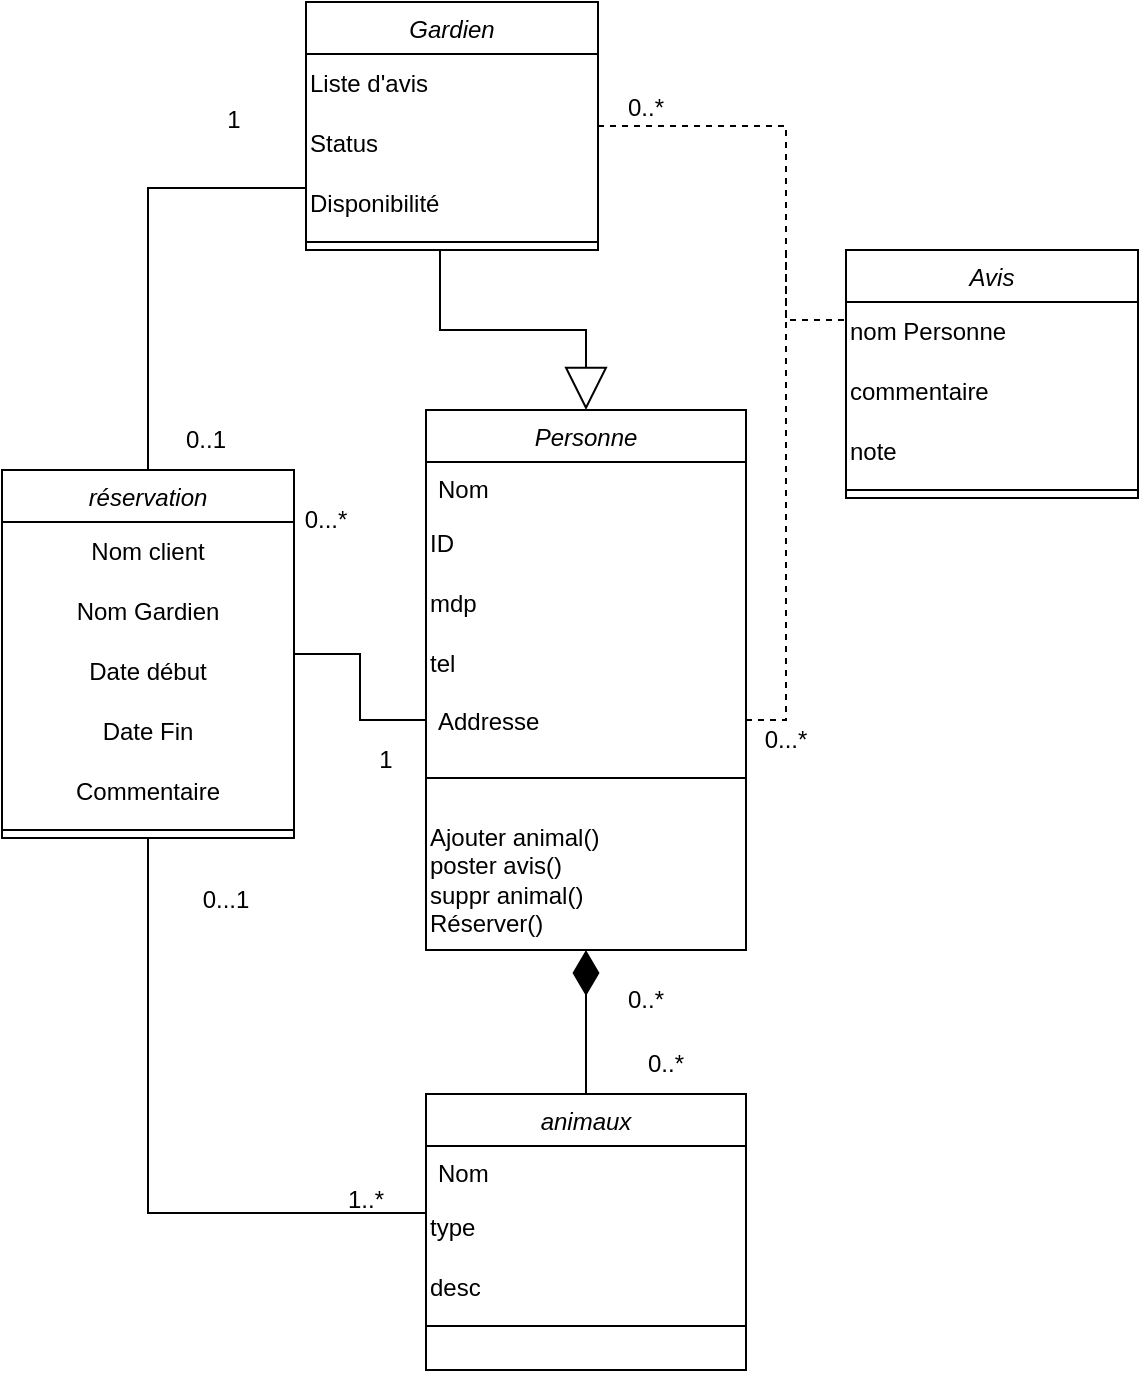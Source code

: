 <mxfile version="15.4.0" type="device"><diagram id="C5RBs43oDa-KdzZeNtuy" name="Page-1"><mxGraphModel dx="1221" dy="1883" grid="1" gridSize="10" guides="1" tooltips="1" connect="1" arrows="1" fold="1" page="1" pageScale="1" pageWidth="827" pageHeight="1169" math="0" shadow="0"><root><mxCell id="WIyWlLk6GJQsqaUBKTNV-0"/><mxCell id="WIyWlLk6GJQsqaUBKTNV-1" parent="WIyWlLk6GJQsqaUBKTNV-0"/><mxCell id="raqT8pEeNB6vbm6gm3-j-20" style="edgeStyle=orthogonalEdgeStyle;rounded=0;orthogonalLoop=1;jettySize=auto;html=1;exitX=0;exitY=0.5;exitDx=0;exitDy=0;entryX=1;entryY=0.5;entryDx=0;entryDy=0;startArrow=none;startFill=0;endArrow=none;endFill=0;endSize=6;" edge="1" parent="WIyWlLk6GJQsqaUBKTNV-1" source="zkfFHV4jXpPFQw0GAbJ--2" target="raqT8pEeNB6vbm6gm3-j-16"><mxGeometry relative="1" as="geometry"/></mxCell><mxCell id="zkfFHV4jXpPFQw0GAbJ--0" value="Personne" style="swimlane;fontStyle=2;align=center;verticalAlign=top;childLayout=stackLayout;horizontal=1;startSize=26;horizontalStack=0;resizeParent=1;resizeLast=0;collapsible=1;marginBottom=0;rounded=0;shadow=0;strokeWidth=1;" parent="WIyWlLk6GJQsqaUBKTNV-1" vertex="1"><mxGeometry x="240" y="70" width="160" height="270" as="geometry"><mxRectangle x="230" y="140" width="160" height="26" as="alternateBounds"/></mxGeometry></mxCell><mxCell id="zkfFHV4jXpPFQw0GAbJ--1" value="Nom" style="text;align=left;verticalAlign=top;spacingLeft=4;spacingRight=4;overflow=hidden;rotatable=0;points=[[0,0.5],[1,0.5]];portConstraint=eastwest;" parent="zkfFHV4jXpPFQw0GAbJ--0" vertex="1"><mxGeometry y="26" width="160" height="26" as="geometry"/></mxCell><mxCell id="raqT8pEeNB6vbm6gm3-j-34" value="ID" style="text;html=1;strokeColor=none;fillColor=none;align=left;verticalAlign=middle;whiteSpace=wrap;rounded=0;" vertex="1" parent="zkfFHV4jXpPFQw0GAbJ--0"><mxGeometry y="52" width="160" height="30" as="geometry"/></mxCell><mxCell id="raqT8pEeNB6vbm6gm3-j-35" value="mdp" style="text;html=1;strokeColor=none;fillColor=none;align=left;verticalAlign=middle;whiteSpace=wrap;rounded=0;" vertex="1" parent="zkfFHV4jXpPFQw0GAbJ--0"><mxGeometry y="82" width="160" height="30" as="geometry"/></mxCell><mxCell id="raqT8pEeNB6vbm6gm3-j-36" value="tel" style="text;html=1;strokeColor=none;fillColor=none;align=left;verticalAlign=middle;whiteSpace=wrap;rounded=0;" vertex="1" parent="zkfFHV4jXpPFQw0GAbJ--0"><mxGeometry y="112" width="160" height="30" as="geometry"/></mxCell><mxCell id="zkfFHV4jXpPFQw0GAbJ--2" value="Addresse" style="text;align=left;verticalAlign=top;spacingLeft=4;spacingRight=4;overflow=hidden;rotatable=0;points=[[0,0.5],[1,0.5]];portConstraint=eastwest;rounded=0;shadow=0;html=0;" parent="zkfFHV4jXpPFQw0GAbJ--0" vertex="1"><mxGeometry y="142" width="160" height="26" as="geometry"/></mxCell><mxCell id="zkfFHV4jXpPFQw0GAbJ--4" value="" style="line;html=1;strokeWidth=1;align=left;verticalAlign=middle;spacingTop=-1;spacingLeft=3;spacingRight=3;rotatable=0;labelPosition=right;points=[];portConstraint=eastwest;" parent="zkfFHV4jXpPFQw0GAbJ--0" vertex="1"><mxGeometry y="168" width="160" height="32" as="geometry"/></mxCell><mxCell id="raqT8pEeNB6vbm6gm3-j-41" value="Ajouter animal()&lt;br&gt;poster avis()&lt;br&gt;suppr animal()&lt;br&gt;Réserver()" style="text;html=1;strokeColor=none;fillColor=none;align=left;verticalAlign=middle;whiteSpace=wrap;rounded=0;" vertex="1" parent="zkfFHV4jXpPFQw0GAbJ--0"><mxGeometry y="200" width="160" height="70" as="geometry"/></mxCell><mxCell id="raqT8pEeNB6vbm6gm3-j-7" style="edgeStyle=orthogonalEdgeStyle;rounded=0;orthogonalLoop=1;jettySize=auto;html=1;exitX=0.5;exitY=0;exitDx=0;exitDy=0;entryX=0.5;entryY=1;entryDx=0;entryDy=0;endArrow=diamondThin;endFill=1;endSize=20;" edge="1" parent="WIyWlLk6GJQsqaUBKTNV-1" source="raqT8pEeNB6vbm6gm3-j-0" target="zkfFHV4jXpPFQw0GAbJ--0"><mxGeometry relative="1" as="geometry"/></mxCell><mxCell id="raqT8pEeNB6vbm6gm3-j-21" style="edgeStyle=orthogonalEdgeStyle;rounded=0;orthogonalLoop=1;jettySize=auto;html=1;exitX=0;exitY=0.25;exitDx=0;exitDy=0;entryX=0.5;entryY=1;entryDx=0;entryDy=0;startArrow=none;startFill=0;endArrow=none;endFill=0;endSize=6;" edge="1" parent="WIyWlLk6GJQsqaUBKTNV-1" source="raqT8pEeNB6vbm6gm3-j-5" target="raqT8pEeNB6vbm6gm3-j-16"><mxGeometry relative="1" as="geometry"/></mxCell><mxCell id="raqT8pEeNB6vbm6gm3-j-0" value="animaux" style="swimlane;fontStyle=2;align=center;verticalAlign=top;childLayout=stackLayout;horizontal=1;startSize=26;horizontalStack=0;resizeParent=1;resizeLast=0;collapsible=1;marginBottom=0;rounded=0;shadow=0;strokeWidth=1;" vertex="1" parent="WIyWlLk6GJQsqaUBKTNV-1"><mxGeometry x="240" y="412" width="160" height="138" as="geometry"><mxRectangle x="230" y="140" width="160" height="26" as="alternateBounds"/></mxGeometry></mxCell><mxCell id="raqT8pEeNB6vbm6gm3-j-1" value="Nom" style="text;align=left;verticalAlign=top;spacingLeft=4;spacingRight=4;overflow=hidden;rotatable=0;points=[[0,0.5],[1,0.5]];portConstraint=eastwest;" vertex="1" parent="raqT8pEeNB6vbm6gm3-j-0"><mxGeometry y="26" width="160" height="26" as="geometry"/></mxCell><mxCell id="raqT8pEeNB6vbm6gm3-j-5" value="&lt;div&gt;&lt;span&gt;type&lt;/span&gt;&lt;/div&gt;" style="text;html=1;strokeColor=none;fillColor=none;align=left;verticalAlign=middle;whiteSpace=wrap;rounded=0;" vertex="1" parent="raqT8pEeNB6vbm6gm3-j-0"><mxGeometry y="52" width="160" height="30" as="geometry"/></mxCell><mxCell id="raqT8pEeNB6vbm6gm3-j-6" value="desc" style="text;html=1;strokeColor=none;fillColor=none;align=left;verticalAlign=middle;whiteSpace=wrap;rounded=0;" vertex="1" parent="raqT8pEeNB6vbm6gm3-j-0"><mxGeometry y="82" width="160" height="30" as="geometry"/></mxCell><mxCell id="raqT8pEeNB6vbm6gm3-j-3" value="" style="line;html=1;strokeWidth=1;align=left;verticalAlign=middle;spacingTop=-1;spacingLeft=3;spacingRight=3;rotatable=0;labelPosition=right;points=[];portConstraint=eastwest;" vertex="1" parent="raqT8pEeNB6vbm6gm3-j-0"><mxGeometry y="112" width="160" height="8" as="geometry"/></mxCell><mxCell id="raqT8pEeNB6vbm6gm3-j-8" value="0..*" style="text;html=1;strokeColor=none;fillColor=none;align=center;verticalAlign=middle;whiteSpace=wrap;rounded=0;" vertex="1" parent="WIyWlLk6GJQsqaUBKTNV-1"><mxGeometry x="330" y="382" width="60" height="30" as="geometry"/></mxCell><mxCell id="raqT8pEeNB6vbm6gm3-j-9" value="0...*" style="text;html=1;strokeColor=none;fillColor=none;align=center;verticalAlign=middle;whiteSpace=wrap;rounded=0;" vertex="1" parent="WIyWlLk6GJQsqaUBKTNV-1"><mxGeometry x="390" y="220" width="60" height="30" as="geometry"/></mxCell><mxCell id="raqT8pEeNB6vbm6gm3-j-15" style="edgeStyle=orthogonalEdgeStyle;rounded=0;orthogonalLoop=1;jettySize=auto;html=1;entryX=0.5;entryY=0;entryDx=0;entryDy=0;endArrow=block;endFill=0;startArrow=none;startFill=0;endSize=19;exitX=0.5;exitY=1;exitDx=0;exitDy=0;" edge="1" parent="WIyWlLk6GJQsqaUBKTNV-1" source="raqT8pEeNB6vbm6gm3-j-11" target="zkfFHV4jXpPFQw0GAbJ--0"><mxGeometry relative="1" as="geometry"><mxPoint x="393" y="30" as="sourcePoint"/><Array as="points"><mxPoint x="247" y="30"/><mxPoint x="320" y="30"/></Array></mxGeometry></mxCell><mxCell id="raqT8pEeNB6vbm6gm3-j-11" value="Gardien" style="swimlane;fontStyle=2;align=center;verticalAlign=top;childLayout=stackLayout;horizontal=1;startSize=26;horizontalStack=0;resizeParent=1;resizeLast=0;collapsible=1;marginBottom=0;rounded=0;shadow=0;strokeWidth=1;" vertex="1" parent="WIyWlLk6GJQsqaUBKTNV-1"><mxGeometry x="180" y="-134" width="146" height="124" as="geometry"><mxRectangle x="230" y="140" width="160" height="26" as="alternateBounds"/></mxGeometry></mxCell><mxCell id="raqT8pEeNB6vbm6gm3-j-46" value="Liste d'avis" style="text;html=1;strokeColor=none;fillColor=none;align=left;verticalAlign=middle;whiteSpace=wrap;rounded=0;" vertex="1" parent="raqT8pEeNB6vbm6gm3-j-11"><mxGeometry y="26" width="146" height="30" as="geometry"/></mxCell><mxCell id="raqT8pEeNB6vbm6gm3-j-47" value="Status" style="text;html=1;strokeColor=none;fillColor=none;align=left;verticalAlign=middle;whiteSpace=wrap;rounded=0;" vertex="1" parent="raqT8pEeNB6vbm6gm3-j-11"><mxGeometry y="56" width="146" height="30" as="geometry"/></mxCell><mxCell id="raqT8pEeNB6vbm6gm3-j-45" value="Disponibilité" style="text;html=1;strokeColor=none;fillColor=none;align=left;verticalAlign=middle;whiteSpace=wrap;rounded=0;" vertex="1" parent="raqT8pEeNB6vbm6gm3-j-11"><mxGeometry y="86" width="146" height="30" as="geometry"/></mxCell><mxCell id="raqT8pEeNB6vbm6gm3-j-14" value="" style="line;html=1;strokeWidth=1;align=left;verticalAlign=middle;spacingTop=-1;spacingLeft=3;spacingRight=3;rotatable=0;labelPosition=right;points=[];portConstraint=eastwest;" vertex="1" parent="raqT8pEeNB6vbm6gm3-j-11"><mxGeometry y="116" width="146" height="8" as="geometry"/></mxCell><mxCell id="raqT8pEeNB6vbm6gm3-j-22" style="edgeStyle=orthogonalEdgeStyle;rounded=0;orthogonalLoop=1;jettySize=auto;html=1;exitX=0.5;exitY=0;exitDx=0;exitDy=0;entryX=0;entryY=0.75;entryDx=0;entryDy=0;startArrow=none;startFill=0;endArrow=none;endFill=0;endSize=6;" edge="1" parent="WIyWlLk6GJQsqaUBKTNV-1" source="raqT8pEeNB6vbm6gm3-j-16" target="raqT8pEeNB6vbm6gm3-j-11"><mxGeometry relative="1" as="geometry"/></mxCell><mxCell id="raqT8pEeNB6vbm6gm3-j-16" value="réservation" style="swimlane;fontStyle=2;align=center;verticalAlign=top;childLayout=stackLayout;horizontal=1;startSize=26;horizontalStack=0;resizeParent=1;resizeLast=0;collapsible=1;marginBottom=0;rounded=0;shadow=0;strokeWidth=1;" vertex="1" parent="WIyWlLk6GJQsqaUBKTNV-1"><mxGeometry x="28" y="100" width="146" height="184" as="geometry"><mxRectangle x="230" y="140" width="160" height="26" as="alternateBounds"/></mxGeometry></mxCell><mxCell id="raqT8pEeNB6vbm6gm3-j-49" value="Nom client" style="text;html=1;strokeColor=none;fillColor=none;align=center;verticalAlign=middle;whiteSpace=wrap;rounded=0;" vertex="1" parent="raqT8pEeNB6vbm6gm3-j-16"><mxGeometry y="26" width="146" height="30" as="geometry"/></mxCell><mxCell id="raqT8pEeNB6vbm6gm3-j-50" value="Nom Gardien" style="text;html=1;strokeColor=none;fillColor=none;align=center;verticalAlign=middle;whiteSpace=wrap;rounded=0;" vertex="1" parent="raqT8pEeNB6vbm6gm3-j-16"><mxGeometry y="56" width="146" height="30" as="geometry"/></mxCell><mxCell id="raqT8pEeNB6vbm6gm3-j-48" value="Date début" style="text;html=1;strokeColor=none;fillColor=none;align=center;verticalAlign=middle;whiteSpace=wrap;rounded=0;" vertex="1" parent="raqT8pEeNB6vbm6gm3-j-16"><mxGeometry y="86" width="146" height="30" as="geometry"/></mxCell><mxCell id="raqT8pEeNB6vbm6gm3-j-51" value="Date Fin" style="text;html=1;strokeColor=none;fillColor=none;align=center;verticalAlign=middle;whiteSpace=wrap;rounded=0;" vertex="1" parent="raqT8pEeNB6vbm6gm3-j-16"><mxGeometry y="116" width="146" height="30" as="geometry"/></mxCell><mxCell id="raqT8pEeNB6vbm6gm3-j-52" value="Commentaire" style="text;html=1;strokeColor=none;fillColor=none;align=center;verticalAlign=middle;whiteSpace=wrap;rounded=0;" vertex="1" parent="raqT8pEeNB6vbm6gm3-j-16"><mxGeometry y="146" width="146" height="30" as="geometry"/></mxCell><mxCell id="raqT8pEeNB6vbm6gm3-j-17" value="" style="line;html=1;strokeWidth=1;align=left;verticalAlign=middle;spacingTop=-1;spacingLeft=3;spacingRight=3;rotatable=0;labelPosition=right;points=[];portConstraint=eastwest;" vertex="1" parent="raqT8pEeNB6vbm6gm3-j-16"><mxGeometry y="176" width="146" height="8" as="geometry"/></mxCell><mxCell id="raqT8pEeNB6vbm6gm3-j-23" value="0...*" style="text;html=1;strokeColor=none;fillColor=none;align=center;verticalAlign=middle;whiteSpace=wrap;rounded=0;" vertex="1" parent="WIyWlLk6GJQsqaUBKTNV-1"><mxGeometry x="160" y="110" width="60" height="30" as="geometry"/></mxCell><mxCell id="raqT8pEeNB6vbm6gm3-j-25" value="1" style="text;html=1;strokeColor=none;fillColor=none;align=center;verticalAlign=middle;whiteSpace=wrap;rounded=0;" vertex="1" parent="WIyWlLk6GJQsqaUBKTNV-1"><mxGeometry x="190" y="230" width="60" height="30" as="geometry"/></mxCell><mxCell id="raqT8pEeNB6vbm6gm3-j-26" value="1" style="text;html=1;strokeColor=none;fillColor=none;align=center;verticalAlign=middle;whiteSpace=wrap;rounded=0;" vertex="1" parent="WIyWlLk6GJQsqaUBKTNV-1"><mxGeometry x="114" y="-90" width="60" height="30" as="geometry"/></mxCell><mxCell id="raqT8pEeNB6vbm6gm3-j-27" value="0..1" style="text;html=1;strokeColor=none;fillColor=none;align=center;verticalAlign=middle;whiteSpace=wrap;rounded=0;" vertex="1" parent="WIyWlLk6GJQsqaUBKTNV-1"><mxGeometry x="100" y="70" width="60" height="30" as="geometry"/></mxCell><mxCell id="raqT8pEeNB6vbm6gm3-j-28" value="0...1" style="text;html=1;strokeColor=none;fillColor=none;align=center;verticalAlign=middle;whiteSpace=wrap;rounded=0;" vertex="1" parent="WIyWlLk6GJQsqaUBKTNV-1"><mxGeometry x="110" y="300" width="60" height="30" as="geometry"/></mxCell><mxCell id="raqT8pEeNB6vbm6gm3-j-29" value="1..*" style="text;html=1;strokeColor=none;fillColor=none;align=center;verticalAlign=middle;whiteSpace=wrap;rounded=0;" vertex="1" parent="WIyWlLk6GJQsqaUBKTNV-1"><mxGeometry x="180" y="450" width="60" height="30" as="geometry"/></mxCell><mxCell id="raqT8pEeNB6vbm6gm3-j-30" style="edgeStyle=orthogonalEdgeStyle;rounded=0;orthogonalLoop=1;jettySize=auto;html=1;exitX=1;exitY=0.5;exitDx=0;exitDy=0;entryX=1;entryY=0.5;entryDx=0;entryDy=0;startArrow=none;startFill=0;endArrow=none;endFill=0;endSize=6;dashed=1;" edge="1" parent="WIyWlLk6GJQsqaUBKTNV-1" source="zkfFHV4jXpPFQw0GAbJ--2" target="raqT8pEeNB6vbm6gm3-j-11"><mxGeometry relative="1" as="geometry"/></mxCell><mxCell id="raqT8pEeNB6vbm6gm3-j-33" style="edgeStyle=orthogonalEdgeStyle;rounded=0;orthogonalLoop=1;jettySize=auto;html=1;exitX=0;exitY=0;exitDx=0;exitDy=0;dashed=1;startArrow=none;startFill=0;endArrow=none;endFill=0;endSize=6;" edge="1" parent="WIyWlLk6GJQsqaUBKTNV-1" source="raqT8pEeNB6vbm6gm3-j-31"><mxGeometry relative="1" as="geometry"><mxPoint x="420" y="-10" as="targetPoint"/><Array as="points"><mxPoint x="450" y="25"/><mxPoint x="420" y="25"/></Array></mxGeometry></mxCell><mxCell id="raqT8pEeNB6vbm6gm3-j-31" value="Avis" style="swimlane;fontStyle=2;align=center;verticalAlign=top;childLayout=stackLayout;horizontal=1;startSize=26;horizontalStack=0;resizeParent=1;resizeLast=0;collapsible=1;marginBottom=0;rounded=0;shadow=0;strokeWidth=1;" vertex="1" parent="WIyWlLk6GJQsqaUBKTNV-1"><mxGeometry x="450" y="-10" width="146" height="124" as="geometry"><mxRectangle x="230" y="140" width="160" height="26" as="alternateBounds"/></mxGeometry></mxCell><mxCell id="raqT8pEeNB6vbm6gm3-j-42" value="nom Personne" style="text;html=1;strokeColor=none;fillColor=none;align=left;verticalAlign=middle;whiteSpace=wrap;rounded=0;" vertex="1" parent="raqT8pEeNB6vbm6gm3-j-31"><mxGeometry y="26" width="146" height="30" as="geometry"/></mxCell><mxCell id="raqT8pEeNB6vbm6gm3-j-44" value="commentaire" style="text;html=1;strokeColor=none;fillColor=none;align=left;verticalAlign=middle;whiteSpace=wrap;rounded=0;" vertex="1" parent="raqT8pEeNB6vbm6gm3-j-31"><mxGeometry y="56" width="146" height="30" as="geometry"/></mxCell><mxCell id="raqT8pEeNB6vbm6gm3-j-43" value="note" style="text;html=1;strokeColor=none;fillColor=none;align=left;verticalAlign=middle;whiteSpace=wrap;rounded=0;" vertex="1" parent="raqT8pEeNB6vbm6gm3-j-31"><mxGeometry y="86" width="146" height="30" as="geometry"/></mxCell><mxCell id="raqT8pEeNB6vbm6gm3-j-32" value="" style="line;html=1;strokeWidth=1;align=left;verticalAlign=middle;spacingTop=-1;spacingLeft=3;spacingRight=3;rotatable=0;labelPosition=right;points=[];portConstraint=eastwest;" vertex="1" parent="raqT8pEeNB6vbm6gm3-j-31"><mxGeometry y="116" width="146" height="8" as="geometry"/></mxCell><mxCell id="raqT8pEeNB6vbm6gm3-j-38" value="0..*" style="text;html=1;strokeColor=none;fillColor=none;align=center;verticalAlign=middle;whiteSpace=wrap;rounded=0;" vertex="1" parent="WIyWlLk6GJQsqaUBKTNV-1"><mxGeometry x="320" y="-96" width="60" height="30" as="geometry"/></mxCell><mxCell id="raqT8pEeNB6vbm6gm3-j-40" value="0..*" style="text;html=1;strokeColor=none;fillColor=none;align=center;verticalAlign=middle;whiteSpace=wrap;rounded=0;" vertex="1" parent="WIyWlLk6GJQsqaUBKTNV-1"><mxGeometry x="320" y="350" width="60" height="30" as="geometry"/></mxCell></root></mxGraphModel></diagram></mxfile>